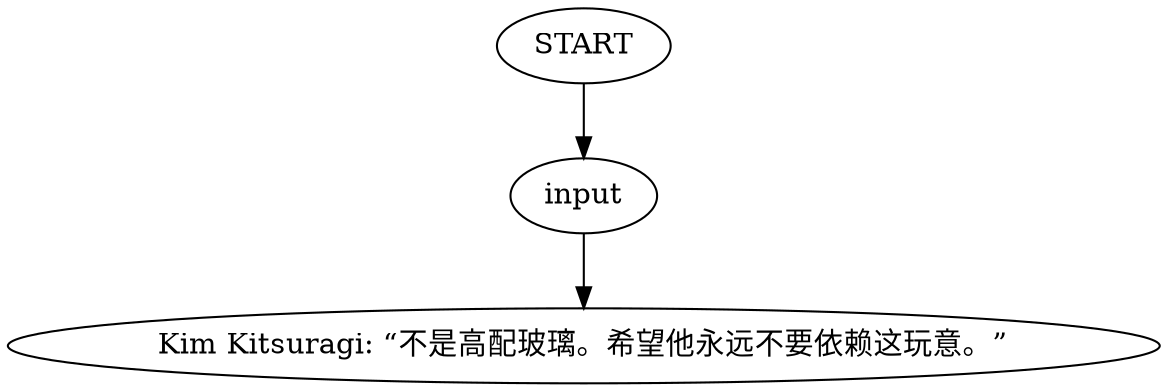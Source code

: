 # PAWNSHOP / KIM GLASS barks
# Kim reacts to you clicking on the glass.
# ==================================================
digraph G {
	  0 [label="START"];
	  1 [label="input"];
	  3 [label="Kim Kitsuragi: “不是高配玻璃。希望他永远不要依赖这玩意。”"];
	  0 -> 1
	  1 -> 3
}

